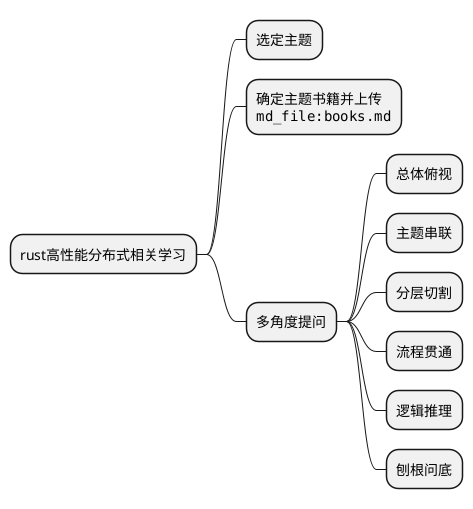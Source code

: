 @startmindmap
* rust高性能分布式相关学习
** 选定主题
**:确定主题书籍并上传
<code>
md_file:books.md
</code>;
** 多角度提问
*** 总体俯视
*** 主题串联
*** 分层切割
*** 流程贯通
*** 逻辑推理
*** 刨根问底
@endmindmap